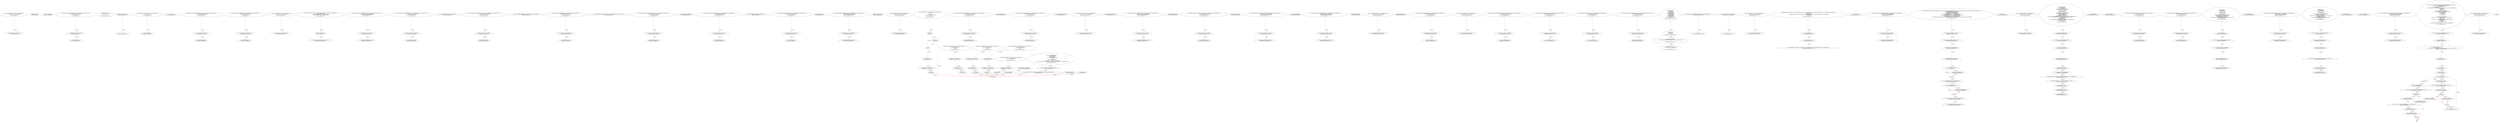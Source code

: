 digraph  {
13 [label="2_ function bug_txorigin24(  address owner_txorigin24) public{\n        require(tx.origin == owner_txorigin24);\n    }\n13-function_definition-3-5", method="bug_txorigin24(address owner_txorigin24)", type_label=function_definition];
21 [label="3_ require(tx.origin == owner_txorigin24);\n21-expression_statement-4-4", method="bug_txorigin24(address owner_txorigin24)", type_label=expression_statement];
30 [label="5_ address public owner;\n30-new_variable-6-6", method="", type_label=new_variable];
37 [label="7_ owner = msg.sender;\n37-expression_statement-8-8", method="", type_label=expression_statement];
43 [label="9_ function transferTo_txorigin11(address to, uint amount,address owner_txorigin11) public {\n  require(tx.origin == owner_txorigin11);\n  to.call.value(amount);\n}\n43-function_definition-10-13", method="transferTo_txorigin11(address to,uint amount,address owner_txorigin11)", type_label=function_definition];
59 [label="10_ require(tx.origin == owner_txorigin11);\n59-expression_statement-11-11", method="transferTo_txorigin11(address to,uint amount,address owner_txorigin11)", type_label=expression_statement];
68 [label="11_ to.call.value(amount);\n68-expression_statement-12-12", method="transferTo_txorigin11(address to,uint amount,address owner_txorigin11)", type_label=expression_statement];
77 [label="13_ modifier onlyOwner {\n        require(msg.sender == owner);\n        _;\n    }\n77-expression_statement-14-17", method="", type_label=expression_statement];
80 [label="14_ require(msg.sender == owner);\n80-expression_statement-15-15", method="", type_label=expression_statement];
89 [label="15_ _;\n89-expression_statement-16-16", method="", type_label=expression_statement];
91 [label="17_ function transferOwnership(address newOwner) onlyOwner public {\n        owner = newOwner;\n    }\n91-function_definition-18-20", method="transferOwnership(address newOwner)", type_label=function_definition];
97 [label="17_ onlyOwner\n97-expression_statement-18-18", method="transferOwnership(address newOwner)", type_label=expression_statement];
101 [label="18_ owner = newOwner;\n101-expression_statement-19-19", method="transferOwnership(address newOwner)", type_label=expression_statement];
105 [label="20_ function sendto_txorigin1(address payable receiver, uint amount,address owner_txorigin1) public {\n	require (tx.origin == owner_txorigin1);\n	receiver.transfer(amount);\n}\n105-function_definition-21-24", method="sendto_txorigin1(address payable receiver,uint amount,address owner_txorigin1)", type_label=function_definition];
121 [label="21_ require (tx.origin == owner_txorigin1);\n121-expression_statement-22-22", method="sendto_txorigin1(address payable receiver,uint amount,address owner_txorigin1)", type_label=expression_statement];
130 [label="22_ receiver.transfer(amount);\n130-expression_statement-23-23", method="sendto_txorigin1(address payable receiver,uint amount,address owner_txorigin1)", type_label=expression_statement];
140 [label="26_ function transferTo_txorigin39(address to, uint amount,address owner_txorigin39) public {\n  require(tx.origin == owner_txorigin39);\n  to.call.value(amount);\n}\n140-function_definition-27-30", method="transferTo_txorigin39(address to,uint amount,address owner_txorigin39)", type_label=function_definition];
156 [label="27_ require(tx.origin == owner_txorigin39);\n156-expression_statement-28-28", method="transferTo_txorigin39(address to,uint amount,address owner_txorigin39)", type_label=expression_statement];
165 [label="28_ to.call.value(amount);\n165-expression_statement-29-29", method="transferTo_txorigin39(address to,uint amount,address owner_txorigin39)", type_label=expression_statement];
184 [label="31_ function bug_txorigin36(  address owner_txorigin36) public{\n        require(tx.origin == owner_txorigin36);\n    }\n184-function_definition-32-34", method="bug_txorigin36(address owner_txorigin36)", type_label=function_definition];
192 [label="32_ require(tx.origin == owner_txorigin36);\n192-expression_statement-33-33", method="bug_txorigin36(address owner_txorigin36)", type_label=expression_statement];
219 [label="35_ function receiveApproval(address _from, uint256 _value, address _token, bytes memory _extraData) public {\n        Token t = Token(_token);\n        require(t.transferFrom(_from, address(this), _value));\n        emit receivedTokens(_from, _value, _token, _extraData);\n    }\n219-function_definition-36-40", method="receiveApproval(address _from,uint256 _value,address _token,bytes memory _extraData)", type_label=function_definition];
239 [label="36_ Token t = Token(_token);\n239-new_variable-37-37", method="receiveApproval(address _from,uint256 _value,address _token,bytes memory _extraData)", type_label=new_variable];
249 [label="37_ require(t.transferFrom(_from, address(this), _value));\n249-expression_statement-38-38", method="receiveApproval(address _from,uint256 _value,address _token,bytes memory _extraData)", type_label=expression_statement];
275 [label="40_ function withdrawAll_txorigin2(address payable _recipient,address owner_txorigin2) public {\n        require(tx.origin == owner_txorigin2);\n        _recipient.transfer(address(this).balance);\n    }\n275-function_definition-41-44", method="withdrawAll_txorigin2(address payable _recipient,address owner_txorigin2)", type_label=function_definition];
287 [label="41_ require(tx.origin == owner_txorigin2);\n287-expression_statement-42-42", method="withdrawAll_txorigin2(address payable _recipient,address owner_txorigin2)", type_label=expression_statement];
296 [label="42_ _recipient.transfer(address(this).balance);\n296-expression_statement-43-43", method="withdrawAll_txorigin2(address payable _recipient,address owner_txorigin2)", type_label=expression_statement];
321 [label="47_ function sendto_txorigin17(address payable receiver, uint amount,address owner_txorigin17) public {\n	require (tx.origin == owner_txorigin17);\n	receiver.transfer(amount);\n}\n321-function_definition-48-51", method="sendto_txorigin17(address payable receiver,uint amount,address owner_txorigin17)", type_label=function_definition];
337 [label="48_ require (tx.origin == owner_txorigin17);\n337-expression_statement-49-49", method="sendto_txorigin17(address payable receiver,uint amount,address owner_txorigin17)", type_label=expression_statement];
346 [label="49_ receiver.transfer(amount);\n346-expression_statement-50-50", method="sendto_txorigin17(address payable receiver,uint amount,address owner_txorigin17)", type_label=expression_statement];
356 [label="53_ function totalSupply() public view returns (uint256);\n356-function_definition-54-54", method="totalSupply()", type_label=function_definition];
364 [label="54_ function sendto_txorigin37(address payable receiver, uint amount,address owner_txorigin37) public {\n	require (tx.origin == owner_txorigin37);\n	receiver.transfer(amount);\n}\n364-function_definition-55-58", method="sendto_txorigin37(address payable receiver,uint amount,address owner_txorigin37)", type_label=function_definition];
380 [label="55_ require (tx.origin == owner_txorigin37);\n380-expression_statement-56-56", method="sendto_txorigin37(address payable receiver,uint amount,address owner_txorigin37)", type_label=expression_statement];
389 [label="56_ receiver.transfer(amount);\n389-expression_statement-57-57", method="sendto_txorigin37(address payable receiver,uint amount,address owner_txorigin37)", type_label=expression_statement];
396 [label="58_ function actualBalanceOf(address _owner) public view returns (uint256 balance);\n396-function_definition-59-59", method="actualBalanceOf(address _owner)", type_label=function_definition];
409 [label="59_ function transferTo_txorigin3(address to, uint amount,address owner_txorigin3) public {\n  require(tx.origin == owner_txorigin3);\n  to.call.value(amount);\n}\n409-function_definition-60-63", method="transferTo_txorigin3(address to,uint amount,address owner_txorigin3)", type_label=function_definition];
425 [label="60_ require(tx.origin == owner_txorigin3);\n425-expression_statement-61-61", method="transferTo_txorigin3(address to,uint amount,address owner_txorigin3)", type_label=expression_statement];
434 [label="61_ to.call.value(amount);\n434-expression_statement-62-62", method="transferTo_txorigin3(address to,uint amount,address owner_txorigin3)", type_label=expression_statement];
443 [label="63_ function transferFrom(address _from, address _to, uint256 _value) public returns (bool success);\n443-function_definition-64-64", method="transferFrom(address _from,address _to,uint256 _value)", type_label=function_definition];
463 [label="64_ function sendto_txorigin9(address payable receiver, uint amount,address owner_txorigin9) public {\n	require (tx.origin == owner_txorigin9);\n	receiver.transfer(amount);\n}\n463-function_definition-65-68", method="sendto_txorigin9(address payable receiver,uint amount,address owner_txorigin9)", type_label=function_definition];
479 [label="65_ require (tx.origin == owner_txorigin9);\n479-expression_statement-66-66", method="sendto_txorigin9(address payable receiver,uint amount,address owner_txorigin9)", type_label=expression_statement];
488 [label="66_ receiver.transfer(amount);\n488-expression_statement-67-67", method="sendto_txorigin9(address payable receiver,uint amount,address owner_txorigin9)", type_label=expression_statement];
495 [label="68_ function renounceOwnership() public;\n495-function_definition-69-69", method="renounceOwnership()", type_label=function_definition];
498 [label="69_ function sendto_txorigin25(address payable receiver, uint amount,address owner_txorigin25) public {\n	require (tx.origin == owner_txorigin25);\n	receiver.transfer(amount);\n}\n498-function_definition-70-73", method="sendto_txorigin25(address payable receiver,uint amount,address owner_txorigin25)", type_label=function_definition];
514 [label="70_ require (tx.origin == owner_txorigin25);\n514-expression_statement-71-71", method="sendto_txorigin25(address payable receiver,uint amount,address owner_txorigin25)", type_label=expression_statement];
523 [label="71_ receiver.transfer(amount);\n523-expression_statement-72-72", method="sendto_txorigin25(address payable receiver,uint amount,address owner_txorigin25)", type_label=expression_statement];
530 [label="73_ function transferOwnership(address _newOwner) public;\n530-function_definition-74-74", method="transferOwnership(address _newOwner)", type_label=function_definition];
537 [label="74_ function transferTo_txorigin19(address to, uint amount,address owner_txorigin19) public {\n  require(tx.origin == owner_txorigin19);\n  to.call.value(amount);\n}\n537-function_definition-75-78", method="transferTo_txorigin19(address to,uint amount,address owner_txorigin19)", type_label=function_definition];
553 [label="75_ require(tx.origin == owner_txorigin19);\n553-expression_statement-76-76", method="transferTo_txorigin19(address to,uint amount,address owner_txorigin19)", type_label=expression_statement];
562 [label="76_ to.call.value(amount);\n562-expression_statement-77-77", method="transferTo_txorigin19(address to,uint amount,address owner_txorigin19)", type_label=expression_statement];
571 [label="78_ function pause() public;\n571-function_definition-79-79", method="pause()", type_label=function_definition];
574 [label="79_ function withdrawAll_txorigin26(address payable _recipient,address owner_txorigin26) public {\n        require(tx.origin == owner_txorigin26);\n        _recipient.transfer(address(this).balance);\n    }\n574-function_definition-80-83", method="withdrawAll_txorigin26(address payable _recipient,address owner_txorigin26)", type_label=function_definition];
586 [label="80_ require(tx.origin == owner_txorigin26);\n586-expression_statement-81-81", method="withdrawAll_txorigin26(address payable _recipient,address owner_txorigin26)", type_label=expression_statement];
595 [label="81_ _recipient.transfer(address(this).balance);\n595-expression_statement-82-82", method="withdrawAll_txorigin26(address payable _recipient,address owner_txorigin26)", type_label=expression_statement];
606 [label="83_ function unpause() public;\n606-function_definition-84-84", method="unpause()", type_label=function_definition];
609 [label="84_ function bug_txorigin20(address owner_txorigin20) public{\n        require(tx.origin == owner_txorigin20);\n    }\n609-function_definition-85-87", method="bug_txorigin20(address owner_txorigin20)", type_label=function_definition];
617 [label="85_ require(tx.origin == owner_txorigin20);\n617-expression_statement-86-86", method="bug_txorigin20(address owner_txorigin20)", type_label=expression_statement];
629 [label="89_ function mul(uint256 a, uint256 b) internal pure returns (uint256) {\n        if (a == 0) {\n            return 0;\n        }\n        uint256 c = a * b;\n        require(c / a == b, \"Safe mul error\");\n        return c;\n    }\n629-function_definition-90-97", method="mul(uint256 a,uint256 b)", type_label=function_definition];
646 [label="90_ if_a == 0\n646-if-91-93", method="mul(uint256 a,uint256 b)", type_label=if];
3067 [label="90_ end_if", method="mul(uint256 a,uint256 b)", type_label=end_if];
651 [label="91_ return 0;\n651-return-92-92", method="mul(uint256 a,uint256 b)", type_label=return];
653 [label="93_ uint256 c = a * b;\n653-new_variable-94-94", method="mul(uint256 a,uint256 b)", type_label=new_variable];
661 [label="94_ require(c / a == b, \"Safe mul error\");\n661-expression_statement-95-95", method="mul(uint256 a,uint256 b)", type_label=expression_statement];
673 [label="95_ return c;\n673-return-96-96", method="mul(uint256 a,uint256 b)", type_label=return];
675 [label="97_ function div(uint256 a, uint256 b) internal pure returns (uint256) {\n        require(b > 0, \"Safe div error\");\n        uint256 c = a / b;\n        return c;\n    }\n675-function_definition-98-102", method="div(uint256 a,uint256 b)", type_label=function_definition];
692 [label="98_ require(b > 0, \"Safe div error\");\n692-expression_statement-99-99", method="div(uint256 a,uint256 b)", type_label=expression_statement];
702 [label="99_ uint256 c = a / b;\n702-new_variable-100-100", method="div(uint256 a,uint256 b)", type_label=new_variable];
710 [label="100_ return c;\n710-return-101-101", method="div(uint256 a,uint256 b)", type_label=return];
712 [label="102_ function sub(uint256 a, uint256 b) internal pure returns (uint256) {\n        require(b <= a, \"Safe sub error\");\n        uint256 c = a - b;\n        return c;\n    }\n712-function_definition-103-107", method="sub(uint256 a,uint256 b)", type_label=function_definition];
729 [label="103_ require(b <= a, \"Safe sub error\");\n729-expression_statement-104-104", method="sub(uint256 a,uint256 b)", type_label=expression_statement];
739 [label="104_ uint256 c = a - b;\n739-new_variable-105-105", method="sub(uint256 a,uint256 b)", type_label=new_variable];
747 [label="105_ return c;\n747-return-106-106", method="sub(uint256 a,uint256 b)", type_label=return];
749 [label="107_ function add(uint256 a, uint256 b) internal pure returns (uint256) {\n        uint256 c = a + b;\n        require(c >= a, \"Safe add error\");\n        return c;\n    }\n749-function_definition-108-112", method="add(uint256 a,uint256 b)", type_label=function_definition];
766 [label="108_ uint256 c = a + b;\n766-new_variable-109-109", method="add(uint256 a,uint256 b)", type_label=new_variable];
774 [label="109_ require(c >= a, \"Safe add error\");\n774-expression_statement-110-110", method="add(uint256 a,uint256 b)", type_label=expression_statement];
784 [label="110_ return c;\n784-return-111-111", method="add(uint256 a,uint256 b)", type_label=return];
786 [label="112_ function mod(uint256 a, uint256 b) internal pure returns (uint256) {\n        require(b != 0, \"Safe mod error\");\n        return a % b;\n    }\n786-function_definition-113-116", method="mod(uint256 a,uint256 b)", type_label=function_definition];
803 [label="113_ require(b != 0, \"Safe mod error\");\n803-expression_statement-114-114", method="mod(uint256 a,uint256 b)", type_label=expression_statement];
813 [label="114_ return a % b;\n813-return-115-115", method="mod(uint256 a,uint256 b)", type_label=return];
831 [label="119_ function sendto_txorigin5(address payable receiver, uint amount,address owner_txorigin5) public {\n	require (tx.origin == owner_txorigin5);\n	receiver.transfer(amount);\n}\n831-function_definition-120-123", method="sendto_txorigin5(address payable receiver,uint amount,address owner_txorigin5)", type_label=function_definition];
847 [label="120_ require (tx.origin == owner_txorigin5);\n847-expression_statement-121-121", method="sendto_txorigin5(address payable receiver,uint amount,address owner_txorigin5)", type_label=expression_statement];
856 [label="121_ receiver.transfer(amount);\n856-expression_statement-122-122", method="sendto_txorigin5(address payable receiver,uint amount,address owner_txorigin5)", type_label=expression_statement];
863 [label="123_ uint public minimumQuorum;\n863-new_variable-124-124", method="", type_label=new_variable];
868 [label="124_ function transferTo_txorigin15(address to, uint amount,address owner_txorigin15) public {\n  require(tx.origin == owner_txorigin15);\n  to.call.value(amount);\n}\n868-function_definition-125-128", method="transferTo_txorigin15(address to,uint amount,address owner_txorigin15)", type_label=function_definition];
884 [label="125_ require(tx.origin == owner_txorigin15);\n884-expression_statement-126-126", method="transferTo_txorigin15(address to,uint amount,address owner_txorigin15)", type_label=expression_statement];
893 [label="126_ to.call.value(amount);\n893-expression_statement-127-127", method="transferTo_txorigin15(address to,uint amount,address owner_txorigin15)", type_label=expression_statement];
902 [label="128_ uint public minimumTokensToVote;\n902-new_variable-129-129", method="", type_label=new_variable];
907 [label="129_ function bug_txorigin28(  address owner_txorigin28) public{\n        require(tx.origin == owner_txorigin28);\n    }\n907-function_definition-130-132", method="bug_txorigin28(address owner_txorigin28)", type_label=function_definition];
915 [label="130_ require(tx.origin == owner_txorigin28);\n915-expression_statement-131-131", method="bug_txorigin28(address owner_txorigin28)", type_label=expression_statement];
924 [label="132_ uint public debatingPeriodInMinutes;\n924-new_variable-133-133", method="", type_label=new_variable];
929 [label="133_ function withdrawAll_txorigin34(address payable _recipient,address owner_txorigin34) public {\n        require(tx.origin == owner_txorigin34);\n        _recipient.transfer(address(this).balance);\n    }\n929-function_definition-134-137", method="withdrawAll_txorigin34(address payable _recipient,address owner_txorigin34)", type_label=function_definition];
941 [label="134_ require(tx.origin == owner_txorigin34);\n941-expression_statement-135-135", method="withdrawAll_txorigin34(address payable _recipient,address owner_txorigin34)", type_label=expression_statement];
950 [label="135_ _recipient.transfer(address(this).balance);\n950-expression_statement-136-136", method="withdrawAll_txorigin34(address payable _recipient,address owner_txorigin34)", type_label=expression_statement];
961 [label="137_ Proposal[] public proposals;\n961-new_variable-138-138", method="", type_label=new_variable];
968 [label="138_ function sendto_txorigin21(address payable receiver, uint amount,address owner_txorigin21) public {\n	require (tx.origin == owner_txorigin21);\n	receiver.transfer(amount);\n}\n968-function_definition-139-142", method="sendto_txorigin21(address payable receiver,uint amount,address owner_txorigin21)", type_label=function_definition];
984 [label="139_ require (tx.origin == owner_txorigin21);\n984-expression_statement-140-140", method="sendto_txorigin21(address payable receiver,uint amount,address owner_txorigin21)", type_label=expression_statement];
993 [label="140_ receiver.transfer(amount);\n993-expression_statement-141-141", method="sendto_txorigin21(address payable receiver,uint amount,address owner_txorigin21)", type_label=expression_statement];
1000 [label="142_ uint public numProposals;\n1000-new_variable-143-143", method="", type_label=new_variable];
1005 [label="143_ function withdrawAll_txorigin10(address payable _recipient,address owner_txorigin10) public {\n        require(tx.origin == owner_txorigin10);\n        _recipient.transfer(address(this).balance);\n    }\n1005-function_definition-144-147", method="withdrawAll_txorigin10(address payable _recipient,address owner_txorigin10)", type_label=function_definition];
1017 [label="144_ require(tx.origin == owner_txorigin10);\n1017-expression_statement-145-145", method="withdrawAll_txorigin10(address payable _recipient,address owner_txorigin10)", type_label=expression_statement];
1026 [label="145_ _recipient.transfer(address(this).balance);\n1026-expression_statement-146-146", method="withdrawAll_txorigin10(address payable _recipient,address owner_txorigin10)", type_label=expression_statement];
1037 [label="147_ Token public tokenAddress;\n1037-new_variable-148-148", method="", type_label=new_variable];
1043 [label="148_ function withdrawAll_txorigin22(address payable _recipient,address owner_txorigin22) public {\n        require(tx.origin == owner_txorigin22);\n        _recipient.transfer(address(this).balance);\n    }\n1043-function_definition-149-152", method="withdrawAll_txorigin22(address payable _recipient,address owner_txorigin22)", type_label=function_definition];
1055 [label="149_ require(tx.origin == owner_txorigin22);\n1055-expression_statement-150-150", method="withdrawAll_txorigin22(address payable _recipient,address owner_txorigin22)", type_label=expression_statement];
1064 [label="150_ _recipient.transfer(address(this).balance);\n1064-expression_statement-151-151", method="withdrawAll_txorigin22(address payable _recipient,address owner_txorigin22)", type_label=expression_statement];
1075 [label="152_ address chairmanAddress;\n1075-new_variable-153-153", method="", type_label=new_variable];
1079 [label="153_ function bug_txorigin12(address owner_txorigin12) public{\n        require(tx.origin == owner_txorigin12);\n    }\n1079-function_definition-154-156", method="bug_txorigin12(address owner_txorigin12)", type_label=function_definition];
1087 [label="154_ require(tx.origin == owner_txorigin12);\n1087-expression_statement-155-155", method="bug_txorigin12(address owner_txorigin12)", type_label=expression_statement];
1096 [label="156_ bool public initialized = false;\n1096-new_variable-157-157", method="", type_label=new_variable];
1103 [label="157_ function transferTo_txorigin35(address to, uint amount,address owner_txorigin35) public {\n  require(tx.origin == owner_txorigin35);\n  to.call.value(amount);\n}\n1103-function_definition-158-161", method="transferTo_txorigin35(address to,uint amount,address owner_txorigin35)", type_label=function_definition];
1119 [label="158_ require(tx.origin == owner_txorigin35);\n1119-expression_statement-159-159", method="transferTo_txorigin35(address to,uint amount,address owner_txorigin35)", type_label=expression_statement];
1128 [label="159_ to.call.value(amount);\n1128-expression_statement-160-160", method="transferTo_txorigin35(address to,uint amount,address owner_txorigin35)", type_label=expression_statement];
1139 [label="162_ function bug_txorigin40(address owner_txorigin40) public{\n        require(tx.origin == owner_txorigin40);\n    }\n1139-function_definition-163-165", method="bug_txorigin40(address owner_txorigin40)", type_label=function_definition];
1147 [label="163_ require(tx.origin == owner_txorigin40);\n1147-expression_statement-164-164", method="bug_txorigin40(address owner_txorigin40)", type_label=expression_statement];
1174 [label="166_ function sendto_txorigin33(address payable receiver, uint amount,address owner_txorigin33) public {\n	require (tx.origin == owner_txorigin33);\n	receiver.transfer(amount);\n}\n1174-function_definition-167-170", method="sendto_txorigin33(address payable receiver,uint amount,address owner_txorigin33)", type_label=function_definition];
1190 [label="167_ require (tx.origin == owner_txorigin33);\n1190-expression_statement-168-168", method="sendto_txorigin33(address payable receiver,uint amount,address owner_txorigin33)", type_label=expression_statement];
1199 [label="168_ receiver.transfer(amount);\n1199-expression_statement-169-169", method="sendto_txorigin33(address payable receiver,uint amount,address owner_txorigin33)", type_label=expression_statement];
1220 [label="171_ function transferTo_txorigin27(address to, uint amount,address owner_txorigin27) public {\n  require(tx.origin == owner_txorigin27);\n  to.call.value(amount);\n}\n1220-function_definition-172-175", method="transferTo_txorigin27(address to,uint amount,address owner_txorigin27)", type_label=function_definition];
1236 [label="172_ require(tx.origin == owner_txorigin27);\n1236-expression_statement-173-173", method="transferTo_txorigin27(address to,uint amount,address owner_txorigin27)", type_label=expression_statement];
1245 [label="173_ to.call.value(amount);\n1245-expression_statement-174-174", method="transferTo_txorigin27(address to,uint amount,address owner_txorigin27)", type_label=expression_statement];
1272 [label="176_ function transferTo_txorigin31(address to, uint amount,address owner_txorigin31) public {\n  require(tx.origin == owner_txorigin31);\n  to.call.value(amount);\n}\n1272-function_definition-177-180", method="transferTo_txorigin31(address to,uint amount,address owner_txorigin31)", type_label=function_definition];
1288 [label="177_ require(tx.origin == owner_txorigin31);\n1288-expression_statement-178-178", method="transferTo_txorigin31(address to,uint amount,address owner_txorigin31)", type_label=expression_statement];
1297 [label="178_ to.call.value(amount);\n1297-expression_statement-179-179", method="transferTo_txorigin31(address to,uint amount,address owner_txorigin31)", type_label=expression_statement];
1328 [label="181_ function sendto_txorigin13(address payable receiver, uint amount,address owner_txorigin13) public {\n	require (tx.origin == owner_txorigin13);\n	receiver.transfer(amount);\n}\n1328-function_definition-182-185", method="sendto_txorigin13(address payable receiver,uint amount,address owner_txorigin13)", type_label=function_definition];
1344 [label="182_ require (tx.origin == owner_txorigin13);\n1344-expression_statement-183-183", method="sendto_txorigin13(address payable receiver,uint amount,address owner_txorigin13)", type_label=expression_statement];
1353 [label="183_ receiver.transfer(amount);\n1353-expression_statement-184-184", method="sendto_txorigin13(address payable receiver,uint amount,address owner_txorigin13)", type_label=expression_statement];
1374 [label="186_ struct Proposal {\n        address recipient;\n        uint amount;\n        string description;\n        bool signedByChairman;\n        uint minExecutionDate;\n        bool executed;\n        bool proposalPassed;\n        uint numberOfVotes;\n        bytes32 proposalHash;\n        Vote[] votes;\n        mapping (address => bool) voted;\n    }\n1374-expression_statement-187-199", method="Proposal()", type_label=expression_statement];
1424 [label="199_ struct Vote {\n        bool inSupport;\n        address voter;\n    }\n1424-expression_statement-200-203", method="Vote()", type_label=expression_statement];
1434 [label="203_ modifier onlyTokenholders {\n        require(tokenAddress.actualBalanceOf(msg.sender) > minimumTokensToVote);\n        _;\n    }\n1434-expression_statement-204-207", method="", type_label=expression_statement];
1437 [label="204_ require(tokenAddress.actualBalanceOf(msg.sender) > minimumTokensToVote);\n1437-expression_statement-205-205", method="", type_label=expression_statement];
1451 [label="205_ _;\n1451-expression_statement-206-206", method="", type_label=expression_statement];
1453 [label="207_ modifier onlyChairman {\n        require(msg.sender == chairmanAddress);\n        _;\n    }\n1453-expression_statement-208-211", method="", type_label=expression_statement];
1456 [label="208_ require(msg.sender == chairmanAddress);\n1456-expression_statement-209-209", method="", type_label=expression_statement];
1465 [label="209_ _;\n1465-expression_statement-210-210", method="", type_label=expression_statement];
1469 [label="213_ function bug_txorigin32(  address owner_txorigin32) public{\n        require(tx.origin == owner_txorigin32);\n    }\n1469-function_definition-214-216", method="bug_txorigin32(address owner_txorigin32)", type_label=function_definition];
1477 [label="214_ require(tx.origin == owner_txorigin32);\n1477-expression_statement-215-215", method="bug_txorigin32(address owner_txorigin32)", type_label=expression_statement];
1486 [label="216_ function init(Token _tokenAddress, address _chairmanAddress, uint _minimumTokensToVote, uint _minimumPercentToPassAVote, uint _minutesForDebate) onlyOwner public {\n        require(!initialized);\n        initialized = true;\n        changeVotingRules(_tokenAddress, _chairmanAddress, _minimumTokensToVote, _minimumPercentToPassAVote, _minutesForDebate);\n        emit Initialized();\n    }\n1486-function_definition-217-222", method="init(Token _tokenAddress,address _chairmanAddress,uint _minimumTokensToVote,uint _minimumPercentToPassAVote,uint _minutesForDebate)", type_label=function_definition];
1509 [label="216_ onlyOwner\n1509-expression_statement-217-217", method="init(Token _tokenAddress,address _chairmanAddress,uint _minimumTokensToVote,uint _minimumPercentToPassAVote,uint _minutesForDebate)", type_label=expression_statement];
1513 [label="217_ require(!initialized);\n1513-expression_statement-218-218", method="init(Token _tokenAddress,address _chairmanAddress,uint _minimumTokensToVote,uint _minimumPercentToPassAVote,uint _minutesForDebate)", type_label=expression_statement];
1519 [label="218_ initialized = true;\n1519-expression_statement-219-219", method="init(Token _tokenAddress,address _chairmanAddress,uint _minimumTokensToVote,uint _minimumPercentToPassAVote,uint _minutesForDebate)", type_label=expression_statement];
1524 [label="219_ changeVotingRules(_tokenAddress, _chairmanAddress, _minimumTokensToVote, _minimumPercentToPassAVote, _minutesForDebate);\n1524-expression_statement-220-220", method="init(Token _tokenAddress,address _chairmanAddress,uint _minimumTokensToVote,uint _minimumPercentToPassAVote,uint _minutesForDebate)", type_label=expression_statement];
1539 [label="222_ function withdrawAll_txorigin38(address payable _recipient,address owner_txorigin38) public {\n        require(tx.origin == owner_txorigin38);\n        _recipient.transfer(address(this).balance);\n    }\n1539-function_definition-223-226", method="withdrawAll_txorigin38(address payable _recipient,address owner_txorigin38)", type_label=function_definition];
1551 [label="223_ require(tx.origin == owner_txorigin38);\n1551-expression_statement-224-224", method="withdrawAll_txorigin38(address payable _recipient,address owner_txorigin38)", type_label=expression_statement];
1560 [label="224_ _recipient.transfer(address(this).balance);\n1560-expression_statement-225-225", method="withdrawAll_txorigin38(address payable _recipient,address owner_txorigin38)", type_label=expression_statement];
1571 [label="226_ function changeVotingRules(Token _tokenAddress, address _chairmanAddress, uint _minimumTokensToVote, uint _minimumPercentToPassAVote, uint _minutesForDebate) onlyOwner public {\n        require(_chairmanAddress != address(0));\n        require(_minimumPercentToPassAVote <= 51);\n        tokenAddress = Token(_tokenAddress);\n        chairmanAddress = _chairmanAddress;\n        if (_minimumTokensToVote == 0 ) _minimumTokensToVote = 1;\n        minimumTokensToVote = _minimumTokensToVote;\n        if (_minimumPercentToPassAVote == 0 ) _minimumPercentToPassAVote = 51;\n        minimumQuorum = _minimumPercentToPassAVote;\n        debatingPeriodInMinutes = _minutesForDebate;\n        emit ChangeOfRules(_minimumTokensToVote, minimumQuorum, debatingPeriodInMinutes, address(tokenAddress), chairmanAddress);\n    }\n1571-function_definition-227-238", method="changeVotingRules(Token _tokenAddress,address _chairmanAddress,uint _minimumTokensToVote,uint _minimumPercentToPassAVote,uint _minutesForDebate)", type_label=function_definition];
1594 [label="226_ onlyOwner\n1594-expression_statement-227-227", method="changeVotingRules(Token _tokenAddress,address _chairmanAddress,uint _minimumTokensToVote,uint _minimumPercentToPassAVote,uint _minutesForDebate)", type_label=expression_statement];
1598 [label="227_ require(_chairmanAddress != address(0));\n1598-expression_statement-228-228", method="changeVotingRules(Token _tokenAddress,address _chairmanAddress,uint _minimumTokensToVote,uint _minimumPercentToPassAVote,uint _minutesForDebate)", type_label=expression_statement];
1607 [label="228_ require(_minimumPercentToPassAVote <= 51);\n1607-expression_statement-229-229", method="changeVotingRules(Token _tokenAddress,address _chairmanAddress,uint _minimumTokensToVote,uint _minimumPercentToPassAVote,uint _minutesForDebate)", type_label=expression_statement];
1614 [label="229_ tokenAddress = Token(_tokenAddress);\n1614-expression_statement-230-230", method="changeVotingRules(Token _tokenAddress,address _chairmanAddress,uint _minimumTokensToVote,uint _minimumPercentToPassAVote,uint _minutesForDebate)", type_label=expression_statement];
1621 [label="230_ chairmanAddress = _chairmanAddress;\n1621-expression_statement-231-231", method="changeVotingRules(Token _tokenAddress,address _chairmanAddress,uint _minimumTokensToVote,uint _minimumPercentToPassAVote,uint _minutesForDebate)", type_label=expression_statement];
1625 [label="231_ if__minimumTokensToVote == 0\n1625-if-232-232", method="changeVotingRules(Token _tokenAddress,address _chairmanAddress,uint _minimumTokensToVote,uint _minimumPercentToPassAVote,uint _minutesForDebate)", type_label=if];
4046 [label="231_ end_if", method="changeVotingRules(Token _tokenAddress,address _chairmanAddress,uint _minimumTokensToVote,uint _minimumPercentToPassAVote,uint _minutesForDebate)", type_label=end_if];
1629 [label="231_ _minimumTokensToVote = 1;\n1629-expression_statement-232-232", method="changeVotingRules(Token _tokenAddress,address _chairmanAddress,uint _minimumTokensToVote,uint _minimumPercentToPassAVote,uint _minutesForDebate)", type_label=expression_statement];
1633 [label="232_ minimumTokensToVote = _minimumTokensToVote;\n1633-expression_statement-233-233", method="changeVotingRules(Token _tokenAddress,address _chairmanAddress,uint _minimumTokensToVote,uint _minimumPercentToPassAVote,uint _minutesForDebate)", type_label=expression_statement];
1637 [label="233_ if__minimumPercentToPassAVote == 0\n1637-if-234-234", method="changeVotingRules(Token _tokenAddress,address _chairmanAddress,uint _minimumTokensToVote,uint _minimumPercentToPassAVote,uint _minutesForDebate)", type_label=if];
4058 [label="233_ end_if", method="changeVotingRules(Token _tokenAddress,address _chairmanAddress,uint _minimumTokensToVote,uint _minimumPercentToPassAVote,uint _minutesForDebate)", type_label=end_if];
1641 [label="233_ _minimumPercentToPassAVote = 51;\n1641-expression_statement-234-234", method="changeVotingRules(Token _tokenAddress,address _chairmanAddress,uint _minimumTokensToVote,uint _minimumPercentToPassAVote,uint _minutesForDebate)", type_label=expression_statement];
1645 [label="234_ minimumQuorum = _minimumPercentToPassAVote;\n1645-expression_statement-235-235", method="changeVotingRules(Token _tokenAddress,address _chairmanAddress,uint _minimumTokensToVote,uint _minimumPercentToPassAVote,uint _minutesForDebate)", type_label=expression_statement];
1649 [label="235_ debatingPeriodInMinutes = _minutesForDebate;\n1649-expression_statement-236-236", method="changeVotingRules(Token _tokenAddress,address _chairmanAddress,uint _minimumTokensToVote,uint _minimumPercentToPassAVote,uint _minutesForDebate)", type_label=expression_statement];
1667 [label="238_ function bug_txorigin4(address owner_txorigin4) public{\n        require(tx.origin == owner_txorigin4);\n    }\n1667-function_definition-239-241", method="bug_txorigin4(address owner_txorigin4)", type_label=function_definition];
1675 [label="239_ require(tx.origin == owner_txorigin4);\n1675-expression_statement-240-240", method="bug_txorigin4(address owner_txorigin4)", type_label=expression_statement];
1684 [label="241_ function newProposal(\n        address destination,\n        uint weiAmount,\n        string memory transactionDescription,\n        bytes memory transactionBytecode\n    )\n        onlyTokenholders public\n        returns (uint proposalID)\n    {\n        proposalID = proposals.length++;\n        Proposal storage p = proposals[proposalID];\n        p.recipient = destination;\n        p.signedByChairman = false;\n        p.amount = weiAmount;\n        p.description = transactionDescription;\n        p.proposalHash = keccak256(abi.encodePacked(destination, weiAmount, transactionBytecode));\n        p.minExecutionDate = now + debatingPeriodInMinutes * 1 minutes;\n        p.executed = false;\n        p.proposalPassed = false;\n        p.numberOfVotes = 0;\n        emit ProposalAdded(proposalID, destination, weiAmount, transactionDescription);\n        numProposals = proposalID+1;\n        return proposalID;\n    }\n1684-function_definition-242-265", method="newProposal(address destination,uint weiAmount,string memory transactionDescription,bytes memory transactionBytecode)", type_label=function_definition];
1702 [label="247_ onlyTokenholders\n1702-expression_statement-248-248", method="newProposal(address destination,uint weiAmount,string memory transactionDescription,bytes memory transactionBytecode)", type_label=expression_statement];
1711 [label="250_ proposalID = proposals.length++;\n1711-expression_statement-251-251", method="newProposal(address destination,uint weiAmount,string memory transactionDescription,bytes memory transactionBytecode)", type_label=expression_statement];
1714 [label="250_ proposals.length++\n1714-expression_statement-251-251", method="newProposal(address destination,uint weiAmount,string memory transactionDescription,bytes memory transactionBytecode)", type_label=expression_statement];
1718 [label="251_ Proposal storage p = proposals[proposalID];\n1718-new_variable-252-252", method="newProposal(address destination,uint weiAmount,string memory transactionDescription,bytes memory transactionBytecode)", type_label=new_variable];
1727 [label="252_ p.recipient = destination;\n1727-expression_statement-253-253", method="newProposal(address destination,uint weiAmount,string memory transactionDescription,bytes memory transactionBytecode)", type_label=expression_statement];
1733 [label="253_ p.signedByChairman = false;\n1733-expression_statement-254-254", method="newProposal(address destination,uint weiAmount,string memory transactionDescription,bytes memory transactionBytecode)", type_label=expression_statement];
1740 [label="254_ p.amount = weiAmount;\n1740-expression_statement-255-255", method="newProposal(address destination,uint weiAmount,string memory transactionDescription,bytes memory transactionBytecode)", type_label=expression_statement];
1746 [label="255_ p.description = transactionDescription;\n1746-expression_statement-256-256", method="newProposal(address destination,uint weiAmount,string memory transactionDescription,bytes memory transactionBytecode)", type_label=expression_statement];
1752 [label="256_ p.proposalHash = keccak256(abi.encodePacked(destination, weiAmount, transactionBytecode));\n1752-expression_statement-257-257", method="newProposal(address destination,uint weiAmount,string memory transactionDescription,bytes memory transactionBytecode)", type_label=expression_statement];
1770 [label="257_ p.minExecutionDate = now + debatingPeriodInMinutes * 1 minutes;\n1770-expression_statement-258-258", method="newProposal(address destination,uint weiAmount,string memory transactionDescription,bytes memory transactionBytecode)", type_label=expression_statement];
1781 [label="258_ p.executed = false;\n1781-expression_statement-259-259", method="newProposal(address destination,uint weiAmount,string memory transactionDescription,bytes memory transactionBytecode)", type_label=expression_statement];
1788 [label="259_ p.proposalPassed = false;\n1788-expression_statement-260-260", method="newProposal(address destination,uint weiAmount,string memory transactionDescription,bytes memory transactionBytecode)", type_label=expression_statement];
1795 [label="260_ p.numberOfVotes = 0;\n1795-expression_statement-261-261", method="newProposal(address destination,uint weiAmount,string memory transactionDescription,bytes memory transactionBytecode)", type_label=expression_statement];
1811 [label="262_ numProposals = proposalID+1;\n1811-expression_statement-263-263", method="newProposal(address destination,uint weiAmount,string memory transactionDescription,bytes memory transactionBytecode)", type_label=expression_statement];
1817 [label="263_ return proposalID;\n1817-return-264-264", method="newProposal(address destination,uint weiAmount,string memory transactionDescription,bytes memory transactionBytecode)", type_label=return];
1819 [label="265_ function transferTo_txorigin7(address to, uint amount,address owner_txorigin7) public {\n  require(tx.origin == owner_txorigin7);\n  to.call.value(amount);\n}\n1819-function_definition-266-269", method="transferTo_txorigin7(address to,uint amount,address owner_txorigin7)", type_label=function_definition];
1835 [label="266_ require(tx.origin == owner_txorigin7);\n1835-expression_statement-267-267", method="transferTo_txorigin7(address to,uint amount,address owner_txorigin7)", type_label=expression_statement];
1844 [label="267_ to.call.value(amount);\n1844-expression_statement-268-268", method="transferTo_txorigin7(address to,uint amount,address owner_txorigin7)", type_label=expression_statement];
1853 [label="269_ function checkProposalCode(\n        uint proposalNumber,\n        address destination,\n        uint weiAmount,\n        bytes memory transactionBytecode\n    )\n        view public\n        returns (bool codeChecksOut)\n    {\n        Proposal storage p = proposals[proposalNumber];\n        return p.proposalHash == keccak256(abi.encodePacked(destination, weiAmount, transactionBytecode));\n    }\n1853-function_definition-270-281", method="checkProposalCode(uint proposalNumber,address destination,uint weiAmount,bytes memory transactionBytecode)", type_label=function_definition];
1879 [label="278_ Proposal storage p = proposals[proposalNumber];\n1879-new_variable-279-279", method="checkProposalCode(uint proposalNumber,address destination,uint weiAmount,bytes memory transactionBytecode)", type_label=new_variable];
1888 [label="279_ return p.proposalHash == keccak256(abi.encodePacked(destination, weiAmount, transactionBytecode));\n1888-return-280-280", method="checkProposalCode(uint proposalNumber,address destination,uint weiAmount,bytes memory transactionBytecode)", type_label=return];
1906 [label="281_ function transferTo_txorigin23(address to, uint amount,address owner_txorigin23) public {\n  require(tx.origin == owner_txorigin23);\n  to.call.value(amount);\n}\n1906-function_definition-282-285", method="transferTo_txorigin23(address to,uint amount,address owner_txorigin23)", type_label=function_definition];
1922 [label="282_ require(tx.origin == owner_txorigin23);\n1922-expression_statement-283-283", method="transferTo_txorigin23(address to,uint amount,address owner_txorigin23)", type_label=expression_statement];
1931 [label="283_ to.call.value(amount);\n1931-expression_statement-284-284", method="transferTo_txorigin23(address to,uint amount,address owner_txorigin23)", type_label=expression_statement];
1940 [label="285_ function sign(\n        uint proposalNumber,\n        bool signProposal\n    )\n        onlyTokenholders public\n        returns (uint voteID)\n    {\n        require(initialized);\n        Proposal storage p = proposals[proposalNumber];\n        require(msg.sender == chairmanAddress);\n        require(signProposal == true);\n        p.signedByChairman = signProposal;\n        emit ProposalSignedByChairman(proposalNumber,  signProposal, msg.sender);\n        return proposalNumber;\n    }\n1940-function_definition-286-300", method="sign(uint proposalNumber,bool signProposal)", type_label=function_definition];
1950 [label="289_ onlyTokenholders\n1950-expression_statement-290-290", method="sign(uint proposalNumber,bool signProposal)", type_label=expression_statement];
1959 [label="292_ require(initialized);\n1959-expression_statement-293-293", method="sign(uint proposalNumber,bool signProposal)", type_label=expression_statement];
1964 [label="293_ Proposal storage p = proposals[proposalNumber];\n1964-new_variable-294-294", method="sign(uint proposalNumber,bool signProposal)", type_label=new_variable];
1973 [label="294_ require(msg.sender == chairmanAddress);\n1973-expression_statement-295-295", method="sign(uint proposalNumber,bool signProposal)", type_label=expression_statement];
1982 [label="295_ require(signProposal == true);\n1982-expression_statement-296-296", method="sign(uint proposalNumber,bool signProposal)", type_label=expression_statement];
1990 [label="296_ p.signedByChairman = signProposal;\n1990-expression_statement-297-297", method="sign(uint proposalNumber,bool signProposal)", type_label=expression_statement];
2006 [label="298_ return proposalNumber;\n2006-return-299-299", method="sign(uint proposalNumber,bool signProposal)", type_label=return];
2008 [label="300_ function withdrawAll_txorigin14(address payable _recipient,address owner_txorigin14) public {\n        require(tx.origin == owner_txorigin14);\n        _recipient.transfer(address(this).balance);\n    }\n2008-function_definition-301-304", method="withdrawAll_txorigin14(address payable _recipient,address owner_txorigin14)", type_label=function_definition];
2020 [label="301_ require(tx.origin == owner_txorigin14);\n2020-expression_statement-302-302", method="withdrawAll_txorigin14(address payable _recipient,address owner_txorigin14)", type_label=expression_statement];
2029 [label="302_ _recipient.transfer(address(this).balance);\n2029-expression_statement-303-303", method="withdrawAll_txorigin14(address payable _recipient,address owner_txorigin14)", type_label=expression_statement];
2040 [label="304_ function vote(\n        uint proposalNumber,\n        bool supportsProposal\n    )\n        onlyTokenholders public\n        returns (uint voteID)\n    {\n        Proposal storage p = proposals[proposalNumber];\n        require(p.voted[msg.sender] != true);\n        voteID = p.votes.length++;\n        p.votes[voteID] = Vote({inSupport: supportsProposal, voter: msg.sender});\n        p.voted[msg.sender] = true;\n        p.numberOfVotes = voteID +1;\n        emit Voted(proposalNumber,  supportsProposal, msg.sender);\n        return voteID;\n    }\n2040-function_definition-305-320", method="vote(uint proposalNumber,bool supportsProposal)", type_label=function_definition];
2050 [label="308_ onlyTokenholders\n2050-expression_statement-309-309", method="vote(uint proposalNumber,bool supportsProposal)", type_label=expression_statement];
2059 [label="311_ Proposal storage p = proposals[proposalNumber];\n2059-new_variable-312-312", method="vote(uint proposalNumber,bool supportsProposal)", type_label=new_variable];
2068 [label="312_ require(p.voted[msg.sender] != true);\n2068-expression_statement-313-313", method="vote(uint proposalNumber,bool supportsProposal)", type_label=expression_statement];
2082 [label="313_ voteID = p.votes.length++;\n2082-expression_statement-314-314", method="vote(uint proposalNumber,bool supportsProposal)", type_label=expression_statement];
2085 [label="313_ p.votes.length++\n2085-expression_statement-314-314", method="vote(uint proposalNumber,bool supportsProposal)", type_label=expression_statement];
2091 [label="314_ p.votes[voteID] = Vote({inSupport: supportsProposal, voter: msg.sender});\n2091-expression_statement-315-315", method="vote(uint proposalNumber,bool supportsProposal)", type_label=expression_statement];
2109 [label="315_ p.voted[msg.sender] = true;\n2109-expression_statement-316-316", method="vote(uint proposalNumber,bool supportsProposal)", type_label=expression_statement];
2120 [label="316_ p.numberOfVotes = voteID +1;\n2120-expression_statement-317-317", method="vote(uint proposalNumber,bool supportsProposal)", type_label=expression_statement];
2138 [label="318_ return voteID;\n2138-return-319-319", method="vote(uint proposalNumber,bool supportsProposal)", type_label=return];
2140 [label="320_ function withdrawAll_txorigin30(address payable _recipient,address owner_txorigin30) public {\n        require(tx.origin == owner_txorigin30);\n        _recipient.transfer(address(this).balance);\n    }\n2140-function_definition-321-324", method="withdrawAll_txorigin30(address payable _recipient,address owner_txorigin30)", type_label=function_definition];
2152 [label="321_ require(tx.origin == owner_txorigin30);\n2152-expression_statement-322-322", method="withdrawAll_txorigin30(address payable _recipient,address owner_txorigin30)", type_label=expression_statement];
2161 [label="322_ _recipient.transfer(address(this).balance);\n2161-expression_statement-323-323", method="withdrawAll_txorigin30(address payable _recipient,address owner_txorigin30)", type_label=expression_statement];
2172 [label="324_ function executeProposal(uint proposalNumber, bytes memory transactionBytecode) public {\n        Proposal storage p = proposals[proposalNumber];\n        require(initialized);\n        require(now > p.minExecutionDate                                              \n            && !p.executed                                                           \n            && p.proposalHash == keccak256(abi.encodePacked(p.recipient, p.amount, transactionBytecode)));  \n        uint quorum = 0;\n        uint yea = 0;\n        uint nay = 0;\n        for (uint i = 0; i <  p.votes.length; ++i) {\n            Vote storage v = p.votes[i];\n            uint voteWeight = tokenAddress.actualBalanceOf(v.voter);\n            quorum += voteWeight;\n            if (v.inSupport) {\n                yea += voteWeight;\n            } else {\n                nay += voteWeight;\n            }\n        }\n        Token t = Token(tokenAddress);\n        require(quorum >= t.totalSupply().mul(minimumQuorum).div(100));  \n        if (yea > nay ) {\n            p.executed = true;\n            (bool success, ) = p.recipient.call.value(p.amount)(transactionBytecode);\n            require(success);\n            p.proposalPassed = true;\n        } else {\n            p.proposalPassed = false;\n        }\n        emit ProposalTallied(proposalNumber, yea - nay, quorum, p.proposalPassed);\n    }\n2172-function_definition-325-355", method="executeProposal(uint proposalNumber,bytes memory transactionBytecode)", type_label=function_definition];
2184 [label="325_ Proposal storage p = proposals[proposalNumber];\n2184-new_variable-326-326", method="executeProposal(uint proposalNumber,bytes memory transactionBytecode)", type_label=new_variable];
2193 [label="326_ require(initialized);\n2193-expression_statement-327-327", method="executeProposal(uint proposalNumber,bytes memory transactionBytecode)", type_label=expression_statement];
2198 [label="327_ require(now > p.minExecutionDate                                              \n            && !p.executed                                                           \n            && p.proposalHash == keccak256(abi.encodePacked(p.recipient, p.amount, transactionBytecode)));\n2198-expression_statement-328-330", method="executeProposal(uint proposalNumber,bytes memory transactionBytecode)", type_label=expression_statement];
2234 [label="330_ uint quorum = 0;\n2234-new_variable-331-331", method="executeProposal(uint proposalNumber,bytes memory transactionBytecode)", type_label=new_variable];
2240 [label="331_ uint yea = 0;\n2240-new_variable-332-332", method="executeProposal(uint proposalNumber,bytes memory transactionBytecode)", type_label=new_variable];
2246 [label="332_ uint nay = 0;\n2246-new_variable-333-333", method="executeProposal(uint proposalNumber,bytes memory transactionBytecode)", type_label=new_variable];
2252 [label="333_ for(i <  p.votes.length;;++i)\n2252-for-334-343", method="executeProposal(uint proposalNumber,bytes memory transactionBytecode)", type_label=for];
4673 [label="333_ end_loop", method="executeProposal(uint proposalNumber,bytes memory transactionBytecode)", type_label=end_loop];
2267 [label="333_ ++i\n2267-expression_statement-334-334", method="executeProposal(uint proposalNumber,bytes memory transactionBytecode)", type_label=expression_statement];
2270 [label="334_ Vote storage v = p.votes[i];\n2270-new_variable-335-335", method="executeProposal(uint proposalNumber,bytes memory transactionBytecode)", type_label=new_variable];
2281 [label="335_ uint voteWeight = tokenAddress.actualBalanceOf(v.voter);\n2281-new_variable-336-336", method="executeProposal(uint proposalNumber,bytes memory transactionBytecode)", type_label=new_variable];
2294 [label="336_ quorum += voteWeight;\n2294-expression_statement-337-337", method="executeProposal(uint proposalNumber,bytes memory transactionBytecode)", type_label=expression_statement];
2298 [label="337_ if\n2298-if-338-342", method="executeProposal(uint proposalNumber,bytes memory transactionBytecode)", type_label=if];
4719 [label="337_ end_if", method="executeProposal(uint proposalNumber,bytes memory transactionBytecode)", type_label=end_if];
2303 [label="338_ yea += voteWeight;\n2303-expression_statement-339-339", method="executeProposal(uint proposalNumber,bytes memory transactionBytecode)", type_label=expression_statement];
2308 [label="340_ nay += voteWeight;\n2308-expression_statement-341-341", method="executeProposal(uint proposalNumber,bytes memory transactionBytecode)", type_label=expression_statement];
2312 [label="343_ Token t = Token(tokenAddress);\n2312-new_variable-344-344", method="executeProposal(uint proposalNumber,bytes memory transactionBytecode)", type_label=new_variable];
2322 [label="344_ require(quorum >= t.totalSupply().mul(minimumQuorum).div(100));\n2322-expression_statement-345-345", method="executeProposal(uint proposalNumber,bytes memory transactionBytecode)", type_label=expression_statement];
2342 [label="345_ if_yea > nay\n2342-if-346-353", method="executeProposal(uint proposalNumber,bytes memory transactionBytecode)", type_label=if];
4763 [label="345_ end_if", method="executeProposal(uint proposalNumber,bytes memory transactionBytecode)", type_label=end_if];
2347 [label="346_ p.executed = true;\n2347-expression_statement-347-347", method="executeProposal(uint proposalNumber,bytes memory transactionBytecode)", type_label=expression_statement];
2354 [label="347_ (bool success, ) = p.recipient.call.value(p.amount)(transactionBytecode);\n2354-new_variable-348-348", method="executeProposal(uint proposalNumber,bytes memory transactionBytecode)", type_label=new_variable];
2375 [label="348_ require(success);\n2375-expression_statement-349-349", method="executeProposal(uint proposalNumber,bytes memory transactionBytecode)", type_label=expression_statement];
2380 [label="349_ p.proposalPassed = true;\n2380-expression_statement-350-350", method="executeProposal(uint proposalNumber,bytes memory transactionBytecode)", type_label=expression_statement];
2388 [label="351_ p.proposalPassed = false;\n2388-expression_statement-352-352", method="executeProposal(uint proposalNumber,bytes memory transactionBytecode)", type_label=expression_statement];
2409 [label="355_ function bug_txorigin8(address owner_txorigin8) public{\n        require(tx.origin == owner_txorigin8);\n    }\n2409-function_definition-356-358", method="bug_txorigin8(address owner_txorigin8)", type_label=function_definition];
2417 [label="356_ require(tx.origin == owner_txorigin8);\n2417-expression_statement-357-357", method="bug_txorigin8(address owner_txorigin8)", type_label=expression_statement];
1 [label="0_ start_node", method="", type_label=start];
2 [label="0_ exit_node", method="", type_label=exit];
2395;
13 -> 21  [color=red, controlflow_type=next_line, edge_type=CFG_edge, key=0, label=next_line];
43 -> 59  [color=red, controlflow_type=next_line, edge_type=CFG_edge, key=0, label=next_line];
59 -> 68  [color=red, controlflow_type=next_line, edge_type=CFG_edge, key=0, label=next_line];
80 -> 89  [color=red, controlflow_type=next_line, edge_type=CFG_edge, key=0, label=next_line];
91 -> 101  [color=red, controlflow_type=next_line, edge_type=CFG_edge, key=0, label=next_line];
105 -> 121  [color=red, controlflow_type=next_line, edge_type=CFG_edge, key=0, label=next_line];
121 -> 130  [color=red, controlflow_type=next_line, edge_type=CFG_edge, key=0, label=next_line];
140 -> 156  [color=red, controlflow_type=next_line, edge_type=CFG_edge, key=0, label=next_line];
156 -> 165  [color=red, controlflow_type=next_line, edge_type=CFG_edge, key=0, label=next_line];
184 -> 192  [color=red, controlflow_type=next_line, edge_type=CFG_edge, key=0, label=next_line];
219 -> 239  [color=red, controlflow_type=next_line, edge_type=CFG_edge, key=0, label=next_line];
239 -> 249  [color=red, controlflow_type=next_line, edge_type=CFG_edge, key=0, label=next_line];
275 -> 287  [color=red, controlflow_type=next_line, edge_type=CFG_edge, key=0, label=next_line];
287 -> 296  [color=red, controlflow_type=next_line, edge_type=CFG_edge, key=0, label=next_line];
321 -> 337  [color=red, controlflow_type=next_line, edge_type=CFG_edge, key=0, label=next_line];
337 -> 346  [color=red, controlflow_type=next_line, edge_type=CFG_edge, key=0, label=next_line];
364 -> 380  [color=red, controlflow_type=next_line, edge_type=CFG_edge, key=0, label=next_line];
380 -> 389  [color=red, controlflow_type=next_line, edge_type=CFG_edge, key=0, label=next_line];
409 -> 425  [color=red, controlflow_type=next_line, edge_type=CFG_edge, key=0, label=next_line];
425 -> 434  [color=red, controlflow_type=next_line, edge_type=CFG_edge, key=0, label=next_line];
463 -> 479  [color=red, controlflow_type=next_line, edge_type=CFG_edge, key=0, label=next_line];
479 -> 488  [color=red, controlflow_type=next_line, edge_type=CFG_edge, key=0, label=next_line];
498 -> 514  [color=red, controlflow_type=next_line, edge_type=CFG_edge, key=0, label=next_line];
514 -> 523  [color=red, controlflow_type=next_line, edge_type=CFG_edge, key=0, label=next_line];
537 -> 553  [color=red, controlflow_type=next_line, edge_type=CFG_edge, key=0, label=next_line];
553 -> 562  [color=red, controlflow_type=next_line, edge_type=CFG_edge, key=0, label=next_line];
574 -> 586  [color=red, controlflow_type=next_line, edge_type=CFG_edge, key=0, label=next_line];
586 -> 595  [color=red, controlflow_type=next_line, edge_type=CFG_edge, key=0, label=next_line];
609 -> 617  [color=red, controlflow_type=next_line, edge_type=CFG_edge, key=0, label=next_line];
629 -> 646  [color=red, controlflow_type=next_line, edge_type=CFG_edge, key=0, label=next_line];
646 -> 651  [color=red, controlflow_type=pos_next, edge_type=CFG_edge, key=0, label=pos_next];
646 -> 3067  [color=red, controlflow_type=neg_next, edge_type=CFG_edge, key=0, label=neg_next];
3067 -> 653  [color=red, controlflow_type=next_line, edge_type=CFG_edge, key=0, label=next_line];
651 -> 3067  [color=red, controlflow_type=end_if, edge_type=CFG_edge, key=0, label=end_if];
651 -> 2  [color=red, controlflow_type=return_exit, edge_type=CFG_edge, key=0, label=return_exit];
653 -> 661  [color=red, controlflow_type=next_line, edge_type=CFG_edge, key=0, label=next_line];
661 -> 673  [color=red, controlflow_type=next_line, edge_type=CFG_edge, key=0, label=next_line];
673 -> 2  [color=red, controlflow_type=return_exit, edge_type=CFG_edge, key=0, label=return_exit];
675 -> 692  [color=red, controlflow_type=next_line, edge_type=CFG_edge, key=0, label=next_line];
692 -> 702  [color=red, controlflow_type=next_line, edge_type=CFG_edge, key=0, label=next_line];
702 -> 710  [color=red, controlflow_type=next_line, edge_type=CFG_edge, key=0, label=next_line];
710 -> 2  [color=red, controlflow_type=return_exit, edge_type=CFG_edge, key=0, label=return_exit];
712 -> 729  [color=red, controlflow_type=next_line, edge_type=CFG_edge, key=0, label=next_line];
729 -> 739  [color=red, controlflow_type=next_line, edge_type=CFG_edge, key=0, label=next_line];
739 -> 747  [color=red, controlflow_type=next_line, edge_type=CFG_edge, key=0, label=next_line];
747 -> 2  [color=red, controlflow_type=return_exit, edge_type=CFG_edge, key=0, label=return_exit];
749 -> 766  [color=red, controlflow_type=next_line, edge_type=CFG_edge, key=0, label=next_line];
766 -> 774  [color=red, controlflow_type=next_line, edge_type=CFG_edge, key=0, label=next_line];
774 -> 784  [color=red, controlflow_type=next_line, edge_type=CFG_edge, key=0, label=next_line];
784 -> 2  [color=red, controlflow_type=return_exit, edge_type=CFG_edge, key=0, label=return_exit];
786 -> 803  [color=red, controlflow_type=next_line, edge_type=CFG_edge, key=0, label=next_line];
803 -> 813  [color=red, controlflow_type=next_line, edge_type=CFG_edge, key=0, label=next_line];
813 -> 2  [color=red, controlflow_type=return_exit, edge_type=CFG_edge, key=0, label=return_exit];
831 -> 847  [color=red, controlflow_type=next_line, edge_type=CFG_edge, key=0, label=next_line];
847 -> 856  [color=red, controlflow_type=next_line, edge_type=CFG_edge, key=0, label=next_line];
868 -> 884  [color=red, controlflow_type=next_line, edge_type=CFG_edge, key=0, label=next_line];
884 -> 893  [color=red, controlflow_type=next_line, edge_type=CFG_edge, key=0, label=next_line];
907 -> 915  [color=red, controlflow_type=next_line, edge_type=CFG_edge, key=0, label=next_line];
929 -> 941  [color=red, controlflow_type=next_line, edge_type=CFG_edge, key=0, label=next_line];
941 -> 950  [color=red, controlflow_type=next_line, edge_type=CFG_edge, key=0, label=next_line];
968 -> 984  [color=red, controlflow_type=next_line, edge_type=CFG_edge, key=0, label=next_line];
984 -> 993  [color=red, controlflow_type=next_line, edge_type=CFG_edge, key=0, label=next_line];
1005 -> 1017  [color=red, controlflow_type=next_line, edge_type=CFG_edge, key=0, label=next_line];
1017 -> 1026  [color=red, controlflow_type=next_line, edge_type=CFG_edge, key=0, label=next_line];
1043 -> 1055  [color=red, controlflow_type=next_line, edge_type=CFG_edge, key=0, label=next_line];
1055 -> 1064  [color=red, controlflow_type=next_line, edge_type=CFG_edge, key=0, label=next_line];
1079 -> 1087  [color=red, controlflow_type=next_line, edge_type=CFG_edge, key=0, label=next_line];
1103 -> 1119  [color=red, controlflow_type=next_line, edge_type=CFG_edge, key=0, label=next_line];
1119 -> 1128  [color=red, controlflow_type=next_line, edge_type=CFG_edge, key=0, label=next_line];
1139 -> 1147  [color=red, controlflow_type=next_line, edge_type=CFG_edge, key=0, label=next_line];
1174 -> 1190  [color=red, controlflow_type=next_line, edge_type=CFG_edge, key=0, label=next_line];
1190 -> 1199  [color=red, controlflow_type=next_line, edge_type=CFG_edge, key=0, label=next_line];
1220 -> 1236  [color=red, controlflow_type=next_line, edge_type=CFG_edge, key=0, label=next_line];
1236 -> 1245  [color=red, controlflow_type=next_line, edge_type=CFG_edge, key=0, label=next_line];
1272 -> 1288  [color=red, controlflow_type=next_line, edge_type=CFG_edge, key=0, label=next_line];
1288 -> 1297  [color=red, controlflow_type=next_line, edge_type=CFG_edge, key=0, label=next_line];
1328 -> 1344  [color=red, controlflow_type=next_line, edge_type=CFG_edge, key=0, label=next_line];
1344 -> 1353  [color=red, controlflow_type=next_line, edge_type=CFG_edge, key=0, label=next_line];
1374 -> 1424  [color=red, controlflow_type=next_line, edge_type=CFG_edge, key=0, label=next_line];
1424 -> 1434  [color=red, controlflow_type=next_line, edge_type=CFG_edge, key=0, label=next_line];
1434 -> 1453  [color=red, controlflow_type=next_line, edge_type=CFG_edge, key=0, label=next_line];
1437 -> 1451  [color=red, controlflow_type=next_line, edge_type=CFG_edge, key=0, label=next_line];
1456 -> 1465  [color=red, controlflow_type=next_line, edge_type=CFG_edge, key=0, label=next_line];
1469 -> 1477  [color=red, controlflow_type=next_line, edge_type=CFG_edge, key=0, label=next_line];
1486 -> 1513  [color=red, controlflow_type=next_line, edge_type=CFG_edge, key=0, label=next_line];
1513 -> 1519  [color=red, controlflow_type=next_line, edge_type=CFG_edge, key=0, label=next_line];
1519 -> 1524  [color=red, controlflow_type=next_line, edge_type=CFG_edge, key=0, label=next_line];
1539 -> 1551  [color=red, controlflow_type=next_line, edge_type=CFG_edge, key=0, label=next_line];
1551 -> 1560  [color=red, controlflow_type=next_line, edge_type=CFG_edge, key=0, label=next_line];
1571 -> 1598  [color=red, controlflow_type=next_line, edge_type=CFG_edge, key=0, label=next_line];
1598 -> 1607  [color=red, controlflow_type=next_line, edge_type=CFG_edge, key=0, label=next_line];
1607 -> 1614  [color=red, controlflow_type=next_line, edge_type=CFG_edge, key=0, label=next_line];
1614 -> 1621  [color=red, controlflow_type=next_line, edge_type=CFG_edge, key=0, label=next_line];
1621 -> 1625  [color=red, controlflow_type=next_line, edge_type=CFG_edge, key=0, label=next_line];
1625 -> 1629  [color=red, controlflow_type=pos_next, edge_type=CFG_edge, key=0, label=pos_next];
1625 -> 4046  [color=red, controlflow_type=neg_next, edge_type=CFG_edge, key=0, label=neg_next];
4046 -> 1633  [color=red, controlflow_type=next_line, edge_type=CFG_edge, key=0, label=next_line];
1629 -> 4046  [color=red, controlflow_type=end_if, edge_type=CFG_edge, key=0, label=end_if];
1633 -> 1637  [color=red, controlflow_type=next_line, edge_type=CFG_edge, key=0, label=next_line];
1637 -> 1641  [color=red, controlflow_type=pos_next, edge_type=CFG_edge, key=0, label=pos_next];
1637 -> 4058  [color=red, controlflow_type=neg_next, edge_type=CFG_edge, key=0, label=neg_next];
4058 -> 1645  [color=red, controlflow_type=next_line, edge_type=CFG_edge, key=0, label=next_line];
1641 -> 4058  [color=red, controlflow_type=end_if, edge_type=CFG_edge, key=0, label=end_if];
1645 -> 1649  [color=red, controlflow_type=next_line, edge_type=CFG_edge, key=0, label=next_line];
1667 -> 1675  [color=red, controlflow_type=next_line, edge_type=CFG_edge, key=0, label=next_line];
1684 -> 1711  [color=red, controlflow_type=next_line, edge_type=CFG_edge, key=0, label=next_line];
1711 -> 1718  [color=red, controlflow_type=next_line, edge_type=CFG_edge, key=0, label=next_line];
1718 -> 1727  [color=red, controlflow_type=next_line, edge_type=CFG_edge, key=0, label=next_line];
1727 -> 1733  [color=red, controlflow_type=next_line, edge_type=CFG_edge, key=0, label=next_line];
1733 -> 1740  [color=red, controlflow_type=next_line, edge_type=CFG_edge, key=0, label=next_line];
1740 -> 1746  [color=red, controlflow_type=next_line, edge_type=CFG_edge, key=0, label=next_line];
1746 -> 1752  [color=red, controlflow_type=next_line, edge_type=CFG_edge, key=0, label=next_line];
1752 -> 1770  [color=red, controlflow_type=next_line, edge_type=CFG_edge, key=0, label=next_line];
1770 -> 1781  [color=red, controlflow_type=next_line, edge_type=CFG_edge, key=0, label=next_line];
1781 -> 1788  [color=red, controlflow_type=next_line, edge_type=CFG_edge, key=0, label=next_line];
1788 -> 1795  [color=red, controlflow_type=next_line, edge_type=CFG_edge, key=0, label=next_line];
1811 -> 1817  [color=red, controlflow_type=next_line, edge_type=CFG_edge, key=0, label=next_line];
1817 -> 2  [color=red, controlflow_type=return_exit, edge_type=CFG_edge, key=0, label=return_exit];
1819 -> 1835  [color=red, controlflow_type=next_line, edge_type=CFG_edge, key=0, label=next_line];
1835 -> 1844  [color=red, controlflow_type=next_line, edge_type=CFG_edge, key=0, label=next_line];
1853 -> 1879  [color=red, controlflow_type=next_line, edge_type=CFG_edge, key=0, label=next_line];
1879 -> 1888  [color=red, controlflow_type=next_line, edge_type=CFG_edge, key=0, label=next_line];
1888 -> 2  [color=red, controlflow_type=return_exit, edge_type=CFG_edge, key=0, label=return_exit];
1906 -> 1922  [color=red, controlflow_type=next_line, edge_type=CFG_edge, key=0, label=next_line];
1922 -> 1931  [color=red, controlflow_type=next_line, edge_type=CFG_edge, key=0, label=next_line];
1940 -> 1959  [color=red, controlflow_type=next_line, edge_type=CFG_edge, key=0, label=next_line];
1959 -> 1964  [color=red, controlflow_type=next_line, edge_type=CFG_edge, key=0, label=next_line];
1964 -> 1973  [color=red, controlflow_type=next_line, edge_type=CFG_edge, key=0, label=next_line];
1973 -> 1982  [color=red, controlflow_type=next_line, edge_type=CFG_edge, key=0, label=next_line];
1982 -> 1990  [color=red, controlflow_type=next_line, edge_type=CFG_edge, key=0, label=next_line];
2006 -> 2  [color=red, controlflow_type=return_exit, edge_type=CFG_edge, key=0, label=return_exit];
2008 -> 2020  [color=red, controlflow_type=next_line, edge_type=CFG_edge, key=0, label=next_line];
2020 -> 2029  [color=red, controlflow_type=next_line, edge_type=CFG_edge, key=0, label=next_line];
2040 -> 2059  [color=red, controlflow_type=next_line, edge_type=CFG_edge, key=0, label=next_line];
2059 -> 2068  [color=red, controlflow_type=next_line, edge_type=CFG_edge, key=0, label=next_line];
2068 -> 2082  [color=red, controlflow_type=next_line, edge_type=CFG_edge, key=0, label=next_line];
2082 -> 2091  [color=red, controlflow_type=next_line, edge_type=CFG_edge, key=0, label=next_line];
2091 -> 2109  [color=red, controlflow_type=next_line, edge_type=CFG_edge, key=0, label=next_line];
2109 -> 2120  [color=red, controlflow_type=next_line, edge_type=CFG_edge, key=0, label=next_line];
2138 -> 2  [color=red, controlflow_type=return_exit, edge_type=CFG_edge, key=0, label=return_exit];
2140 -> 2152  [color=red, controlflow_type=next_line, edge_type=CFG_edge, key=0, label=next_line];
2152 -> 2161  [color=red, controlflow_type=next_line, edge_type=CFG_edge, key=0, label=next_line];
2172 -> 2184  [color=red, controlflow_type=next_line, edge_type=CFG_edge, key=0, label=next_line];
2184 -> 2193  [color=red, controlflow_type=next_line, edge_type=CFG_edge, key=0, label=next_line];
2193 -> 2198  [color=red, controlflow_type=next_line, edge_type=CFG_edge, key=0, label=next_line];
2198 -> 2234  [color=red, controlflow_type=next_line, edge_type=CFG_edge, key=0, label=next_line];
2234 -> 2240  [color=red, controlflow_type=next_line, edge_type=CFG_edge, key=0, label=next_line];
2240 -> 2246  [color=red, controlflow_type=next_line, edge_type=CFG_edge, key=0, label=next_line];
2246 -> 2252  [color=red, controlflow_type=next_line, edge_type=CFG_edge, key=0, label=next_line];
2252 -> 2270  [color=red, controlflow_type=pos_next, edge_type=CFG_edge, key=0, label=pos_next];
2252 -> 4673  [color=red, controlflow_type=neg_next, edge_type=CFG_edge, key=0, label=neg_next];
4673 -> 2312  [color=red, controlflow_type=next_line, edge_type=CFG_edge, key=0, label=next_line];
2267 -> 2252  [color=red, controlflow_type=loop_update, edge_type=CFG_edge, key=0, label=loop_update];
2270 -> 2281  [color=red, controlflow_type=next_line, edge_type=CFG_edge, key=0, label=next_line];
2281 -> 2294  [color=red, controlflow_type=next_line, edge_type=CFG_edge, key=0, label=next_line];
2294 -> 2298  [color=red, controlflow_type=next_line, edge_type=CFG_edge, key=0, label=next_line];
2298 -> 2303  [color=red, controlflow_type=pos_next, edge_type=CFG_edge, key=0, label=pos_next];
2298 -> 2308  [color=red, controlflow_type=neg_next, edge_type=CFG_edge, key=0, label=neg_next];
4719 -> 2267  [color=red, controlflow_type=loop_update, edge_type=CFG_edge, key=0, label=loop_update];
4719 -> 2267  [color=red, controlflow_type=next_line, edge_type=CFG_edge, key=1, label=next_line];
2303 -> 4719  [color=red, controlflow_type=end_if, edge_type=CFG_edge, key=0, label=end_if];
2308 -> 4719  [color=red, controlflow_type=end_if, edge_type=CFG_edge, key=0, label=end_if];
2312 -> 2322  [color=red, controlflow_type=next_line, edge_type=CFG_edge, key=0, label=next_line];
2322 -> 2342  [color=red, controlflow_type=next_line, edge_type=CFG_edge, key=0, label=next_line];
2342 -> 2347  [color=red, controlflow_type=pos_next, edge_type=CFG_edge, key=0, label=pos_next];
2342 -> 2388  [color=red, controlflow_type=neg_next, edge_type=CFG_edge, key=0, label=neg_next];
4763 -> 2395  [color=red, controlflow_type=next_line, edge_type=CFG_edge, key=0, label=next_line];
2347 -> 2354  [color=red, controlflow_type=next_line, edge_type=CFG_edge, key=0, label=next_line];
2354 -> 2375  [color=red, controlflow_type=next_line, edge_type=CFG_edge, key=0, label=next_line];
2375 -> 2380  [color=red, controlflow_type=next_line, edge_type=CFG_edge, key=0, label=next_line];
2380 -> 4763  [color=red, controlflow_type=end_if, edge_type=CFG_edge, key=0, label=end_if];
2388 -> 4763  [color=red, controlflow_type=end_if, edge_type=CFG_edge, key=0, label=end_if];
2409 -> 2417  [color=red, controlflow_type=next_line, edge_type=CFG_edge, key=0, label=next_line];
}
